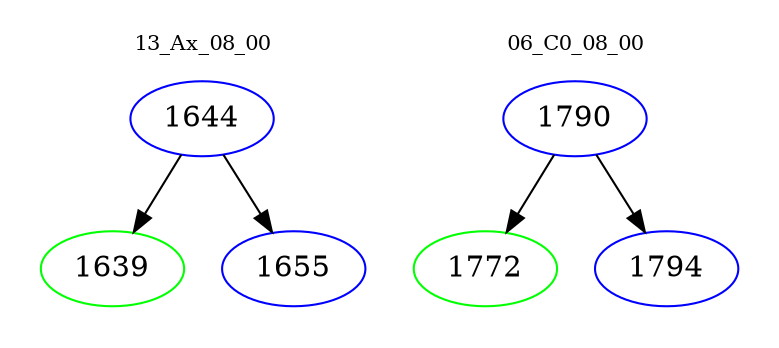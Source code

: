 digraph{
subgraph cluster_0 {
color = white
label = "13_Ax_08_00";
fontsize=10;
T0_1644 [label="1644", color="blue"]
T0_1644 -> T0_1639 [color="black"]
T0_1639 [label="1639", color="green"]
T0_1644 -> T0_1655 [color="black"]
T0_1655 [label="1655", color="blue"]
}
subgraph cluster_1 {
color = white
label = "06_C0_08_00";
fontsize=10;
T1_1790 [label="1790", color="blue"]
T1_1790 -> T1_1772 [color="black"]
T1_1772 [label="1772", color="green"]
T1_1790 -> T1_1794 [color="black"]
T1_1794 [label="1794", color="blue"]
}
}
